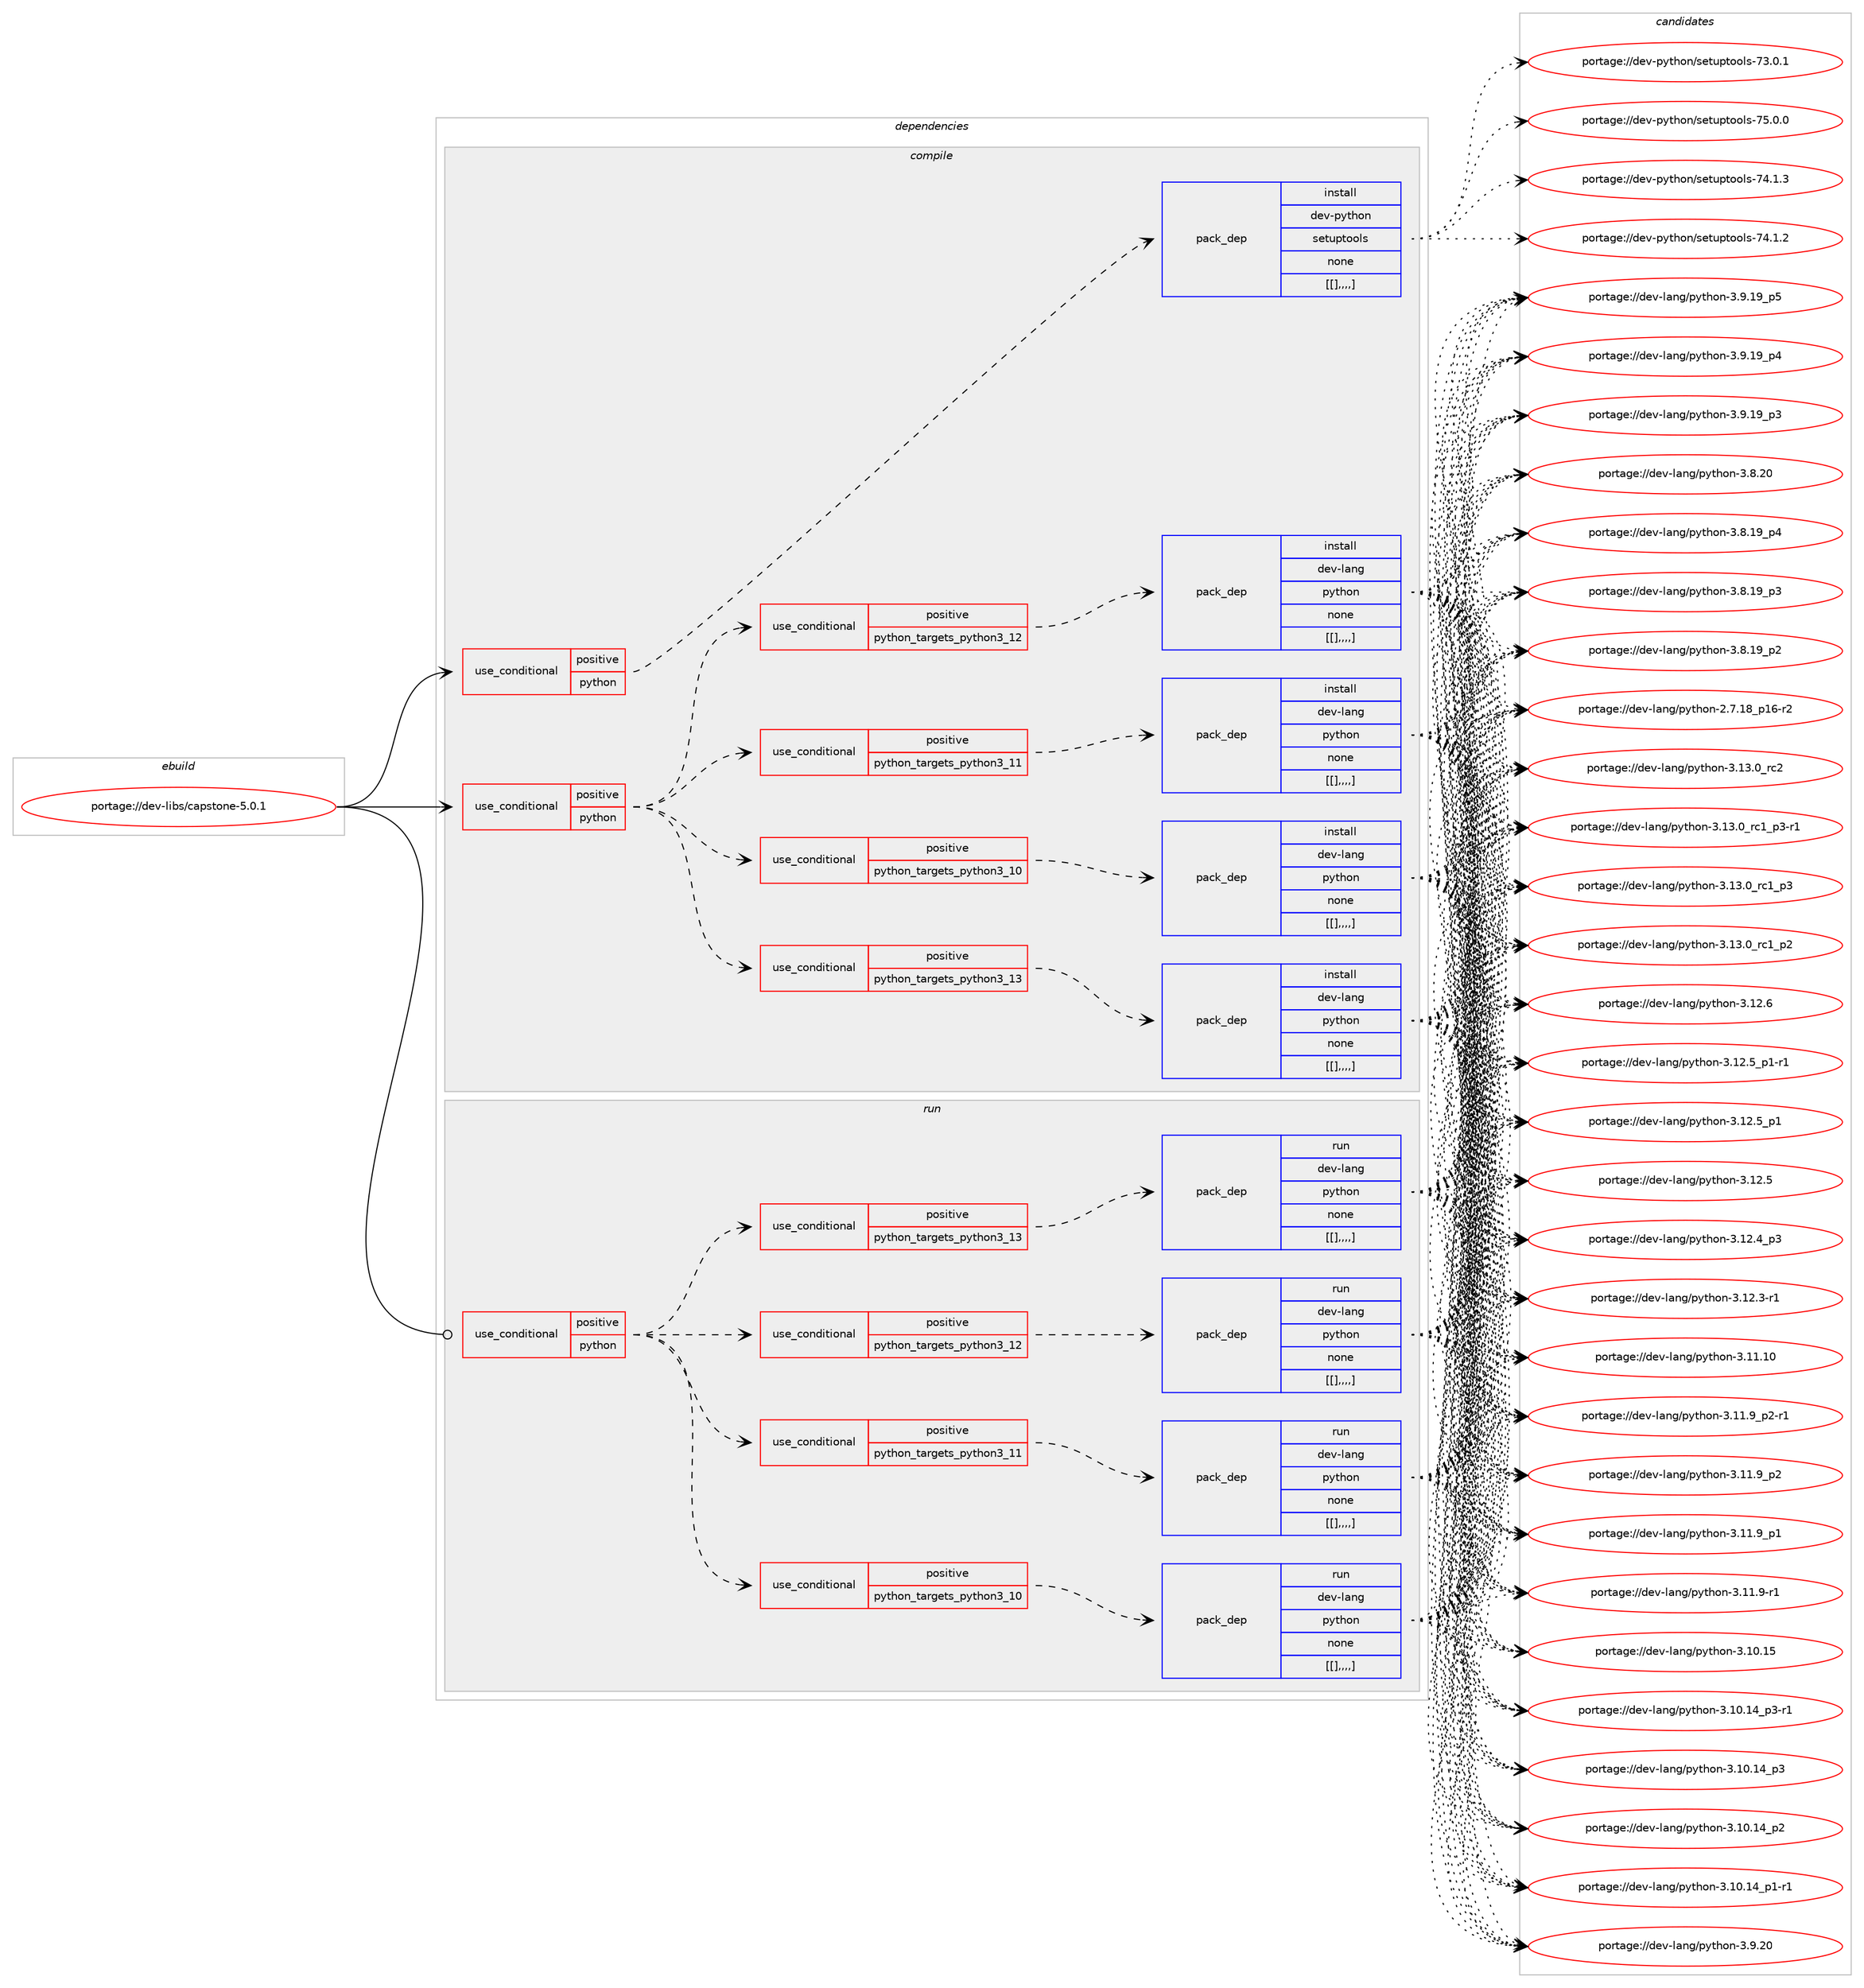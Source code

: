digraph prolog {

# *************
# Graph options
# *************

newrank=true;
concentrate=true;
compound=true;
graph [rankdir=LR,fontname=Helvetica,fontsize=10,ranksep=1.5];#, ranksep=2.5, nodesep=0.2];
edge  [arrowhead=vee];
node  [fontname=Helvetica,fontsize=10];

# **********
# The ebuild
# **********

subgraph cluster_leftcol {
color=gray;
label=<<i>ebuild</i>>;
id [label="portage://dev-libs/capstone-5.0.1", color=red, width=4, href="../dev-libs/capstone-5.0.1.svg"];
}

# ****************
# The dependencies
# ****************

subgraph cluster_midcol {
color=gray;
label=<<i>dependencies</i>>;
subgraph cluster_compile {
fillcolor="#eeeeee";
style=filled;
label=<<i>compile</i>>;
subgraph cond26320 {
dependency107595 [label=<<TABLE BORDER="0" CELLBORDER="1" CELLSPACING="0" CELLPADDING="4"><TR><TD ROWSPAN="3" CELLPADDING="10">use_conditional</TD></TR><TR><TD>positive</TD></TR><TR><TD>python</TD></TR></TABLE>>, shape=none, color=red];
subgraph cond26321 {
dependency107596 [label=<<TABLE BORDER="0" CELLBORDER="1" CELLSPACING="0" CELLPADDING="4"><TR><TD ROWSPAN="3" CELLPADDING="10">use_conditional</TD></TR><TR><TD>positive</TD></TR><TR><TD>python_targets_python3_10</TD></TR></TABLE>>, shape=none, color=red];
subgraph pack80147 {
dependency107597 [label=<<TABLE BORDER="0" CELLBORDER="1" CELLSPACING="0" CELLPADDING="4" WIDTH="220"><TR><TD ROWSPAN="6" CELLPADDING="30">pack_dep</TD></TR><TR><TD WIDTH="110">install</TD></TR><TR><TD>dev-lang</TD></TR><TR><TD>python</TD></TR><TR><TD>none</TD></TR><TR><TD>[[],,,,]</TD></TR></TABLE>>, shape=none, color=blue];
}
dependency107596:e -> dependency107597:w [weight=20,style="dashed",arrowhead="vee"];
}
dependency107595:e -> dependency107596:w [weight=20,style="dashed",arrowhead="vee"];
subgraph cond26322 {
dependency107598 [label=<<TABLE BORDER="0" CELLBORDER="1" CELLSPACING="0" CELLPADDING="4"><TR><TD ROWSPAN="3" CELLPADDING="10">use_conditional</TD></TR><TR><TD>positive</TD></TR><TR><TD>python_targets_python3_11</TD></TR></TABLE>>, shape=none, color=red];
subgraph pack80148 {
dependency107599 [label=<<TABLE BORDER="0" CELLBORDER="1" CELLSPACING="0" CELLPADDING="4" WIDTH="220"><TR><TD ROWSPAN="6" CELLPADDING="30">pack_dep</TD></TR><TR><TD WIDTH="110">install</TD></TR><TR><TD>dev-lang</TD></TR><TR><TD>python</TD></TR><TR><TD>none</TD></TR><TR><TD>[[],,,,]</TD></TR></TABLE>>, shape=none, color=blue];
}
dependency107598:e -> dependency107599:w [weight=20,style="dashed",arrowhead="vee"];
}
dependency107595:e -> dependency107598:w [weight=20,style="dashed",arrowhead="vee"];
subgraph cond26323 {
dependency107600 [label=<<TABLE BORDER="0" CELLBORDER="1" CELLSPACING="0" CELLPADDING="4"><TR><TD ROWSPAN="3" CELLPADDING="10">use_conditional</TD></TR><TR><TD>positive</TD></TR><TR><TD>python_targets_python3_12</TD></TR></TABLE>>, shape=none, color=red];
subgraph pack80149 {
dependency107601 [label=<<TABLE BORDER="0" CELLBORDER="1" CELLSPACING="0" CELLPADDING="4" WIDTH="220"><TR><TD ROWSPAN="6" CELLPADDING="30">pack_dep</TD></TR><TR><TD WIDTH="110">install</TD></TR><TR><TD>dev-lang</TD></TR><TR><TD>python</TD></TR><TR><TD>none</TD></TR><TR><TD>[[],,,,]</TD></TR></TABLE>>, shape=none, color=blue];
}
dependency107600:e -> dependency107601:w [weight=20,style="dashed",arrowhead="vee"];
}
dependency107595:e -> dependency107600:w [weight=20,style="dashed",arrowhead="vee"];
subgraph cond26324 {
dependency107602 [label=<<TABLE BORDER="0" CELLBORDER="1" CELLSPACING="0" CELLPADDING="4"><TR><TD ROWSPAN="3" CELLPADDING="10">use_conditional</TD></TR><TR><TD>positive</TD></TR><TR><TD>python_targets_python3_13</TD></TR></TABLE>>, shape=none, color=red];
subgraph pack80150 {
dependency107603 [label=<<TABLE BORDER="0" CELLBORDER="1" CELLSPACING="0" CELLPADDING="4" WIDTH="220"><TR><TD ROWSPAN="6" CELLPADDING="30">pack_dep</TD></TR><TR><TD WIDTH="110">install</TD></TR><TR><TD>dev-lang</TD></TR><TR><TD>python</TD></TR><TR><TD>none</TD></TR><TR><TD>[[],,,,]</TD></TR></TABLE>>, shape=none, color=blue];
}
dependency107602:e -> dependency107603:w [weight=20,style="dashed",arrowhead="vee"];
}
dependency107595:e -> dependency107602:w [weight=20,style="dashed",arrowhead="vee"];
}
id:e -> dependency107595:w [weight=20,style="solid",arrowhead="vee"];
subgraph cond26325 {
dependency107604 [label=<<TABLE BORDER="0" CELLBORDER="1" CELLSPACING="0" CELLPADDING="4"><TR><TD ROWSPAN="3" CELLPADDING="10">use_conditional</TD></TR><TR><TD>positive</TD></TR><TR><TD>python</TD></TR></TABLE>>, shape=none, color=red];
subgraph pack80151 {
dependency107605 [label=<<TABLE BORDER="0" CELLBORDER="1" CELLSPACING="0" CELLPADDING="4" WIDTH="220"><TR><TD ROWSPAN="6" CELLPADDING="30">pack_dep</TD></TR><TR><TD WIDTH="110">install</TD></TR><TR><TD>dev-python</TD></TR><TR><TD>setuptools</TD></TR><TR><TD>none</TD></TR><TR><TD>[[],,,,]</TD></TR></TABLE>>, shape=none, color=blue];
}
dependency107604:e -> dependency107605:w [weight=20,style="dashed",arrowhead="vee"];
}
id:e -> dependency107604:w [weight=20,style="solid",arrowhead="vee"];
}
subgraph cluster_compileandrun {
fillcolor="#eeeeee";
style=filled;
label=<<i>compile and run</i>>;
}
subgraph cluster_run {
fillcolor="#eeeeee";
style=filled;
label=<<i>run</i>>;
subgraph cond26326 {
dependency107606 [label=<<TABLE BORDER="0" CELLBORDER="1" CELLSPACING="0" CELLPADDING="4"><TR><TD ROWSPAN="3" CELLPADDING="10">use_conditional</TD></TR><TR><TD>positive</TD></TR><TR><TD>python</TD></TR></TABLE>>, shape=none, color=red];
subgraph cond26327 {
dependency107607 [label=<<TABLE BORDER="0" CELLBORDER="1" CELLSPACING="0" CELLPADDING="4"><TR><TD ROWSPAN="3" CELLPADDING="10">use_conditional</TD></TR><TR><TD>positive</TD></TR><TR><TD>python_targets_python3_10</TD></TR></TABLE>>, shape=none, color=red];
subgraph pack80152 {
dependency107608 [label=<<TABLE BORDER="0" CELLBORDER="1" CELLSPACING="0" CELLPADDING="4" WIDTH="220"><TR><TD ROWSPAN="6" CELLPADDING="30">pack_dep</TD></TR><TR><TD WIDTH="110">run</TD></TR><TR><TD>dev-lang</TD></TR><TR><TD>python</TD></TR><TR><TD>none</TD></TR><TR><TD>[[],,,,]</TD></TR></TABLE>>, shape=none, color=blue];
}
dependency107607:e -> dependency107608:w [weight=20,style="dashed",arrowhead="vee"];
}
dependency107606:e -> dependency107607:w [weight=20,style="dashed",arrowhead="vee"];
subgraph cond26328 {
dependency107609 [label=<<TABLE BORDER="0" CELLBORDER="1" CELLSPACING="0" CELLPADDING="4"><TR><TD ROWSPAN="3" CELLPADDING="10">use_conditional</TD></TR><TR><TD>positive</TD></TR><TR><TD>python_targets_python3_11</TD></TR></TABLE>>, shape=none, color=red];
subgraph pack80153 {
dependency107610 [label=<<TABLE BORDER="0" CELLBORDER="1" CELLSPACING="0" CELLPADDING="4" WIDTH="220"><TR><TD ROWSPAN="6" CELLPADDING="30">pack_dep</TD></TR><TR><TD WIDTH="110">run</TD></TR><TR><TD>dev-lang</TD></TR><TR><TD>python</TD></TR><TR><TD>none</TD></TR><TR><TD>[[],,,,]</TD></TR></TABLE>>, shape=none, color=blue];
}
dependency107609:e -> dependency107610:w [weight=20,style="dashed",arrowhead="vee"];
}
dependency107606:e -> dependency107609:w [weight=20,style="dashed",arrowhead="vee"];
subgraph cond26329 {
dependency107611 [label=<<TABLE BORDER="0" CELLBORDER="1" CELLSPACING="0" CELLPADDING="4"><TR><TD ROWSPAN="3" CELLPADDING="10">use_conditional</TD></TR><TR><TD>positive</TD></TR><TR><TD>python_targets_python3_12</TD></TR></TABLE>>, shape=none, color=red];
subgraph pack80154 {
dependency107612 [label=<<TABLE BORDER="0" CELLBORDER="1" CELLSPACING="0" CELLPADDING="4" WIDTH="220"><TR><TD ROWSPAN="6" CELLPADDING="30">pack_dep</TD></TR><TR><TD WIDTH="110">run</TD></TR><TR><TD>dev-lang</TD></TR><TR><TD>python</TD></TR><TR><TD>none</TD></TR><TR><TD>[[],,,,]</TD></TR></TABLE>>, shape=none, color=blue];
}
dependency107611:e -> dependency107612:w [weight=20,style="dashed",arrowhead="vee"];
}
dependency107606:e -> dependency107611:w [weight=20,style="dashed",arrowhead="vee"];
subgraph cond26330 {
dependency107613 [label=<<TABLE BORDER="0" CELLBORDER="1" CELLSPACING="0" CELLPADDING="4"><TR><TD ROWSPAN="3" CELLPADDING="10">use_conditional</TD></TR><TR><TD>positive</TD></TR><TR><TD>python_targets_python3_13</TD></TR></TABLE>>, shape=none, color=red];
subgraph pack80155 {
dependency107614 [label=<<TABLE BORDER="0" CELLBORDER="1" CELLSPACING="0" CELLPADDING="4" WIDTH="220"><TR><TD ROWSPAN="6" CELLPADDING="30">pack_dep</TD></TR><TR><TD WIDTH="110">run</TD></TR><TR><TD>dev-lang</TD></TR><TR><TD>python</TD></TR><TR><TD>none</TD></TR><TR><TD>[[],,,,]</TD></TR></TABLE>>, shape=none, color=blue];
}
dependency107613:e -> dependency107614:w [weight=20,style="dashed",arrowhead="vee"];
}
dependency107606:e -> dependency107613:w [weight=20,style="dashed",arrowhead="vee"];
}
id:e -> dependency107606:w [weight=20,style="solid",arrowhead="odot"];
}
}

# **************
# The candidates
# **************

subgraph cluster_choices {
rank=same;
color=gray;
label=<<i>candidates</i>>;

subgraph choice80147 {
color=black;
nodesep=1;
choice10010111845108971101034711212111610411111045514649514648951149950 [label="portage://dev-lang/python-3.13.0_rc2", color=red, width=4,href="../dev-lang/python-3.13.0_rc2.svg"];
choice1001011184510897110103471121211161041111104551464951464895114994995112514511449 [label="portage://dev-lang/python-3.13.0_rc1_p3-r1", color=red, width=4,href="../dev-lang/python-3.13.0_rc1_p3-r1.svg"];
choice100101118451089711010347112121116104111110455146495146489511499499511251 [label="portage://dev-lang/python-3.13.0_rc1_p3", color=red, width=4,href="../dev-lang/python-3.13.0_rc1_p3.svg"];
choice100101118451089711010347112121116104111110455146495146489511499499511250 [label="portage://dev-lang/python-3.13.0_rc1_p2", color=red, width=4,href="../dev-lang/python-3.13.0_rc1_p2.svg"];
choice10010111845108971101034711212111610411111045514649504654 [label="portage://dev-lang/python-3.12.6", color=red, width=4,href="../dev-lang/python-3.12.6.svg"];
choice1001011184510897110103471121211161041111104551464950465395112494511449 [label="portage://dev-lang/python-3.12.5_p1-r1", color=red, width=4,href="../dev-lang/python-3.12.5_p1-r1.svg"];
choice100101118451089711010347112121116104111110455146495046539511249 [label="portage://dev-lang/python-3.12.5_p1", color=red, width=4,href="../dev-lang/python-3.12.5_p1.svg"];
choice10010111845108971101034711212111610411111045514649504653 [label="portage://dev-lang/python-3.12.5", color=red, width=4,href="../dev-lang/python-3.12.5.svg"];
choice100101118451089711010347112121116104111110455146495046529511251 [label="portage://dev-lang/python-3.12.4_p3", color=red, width=4,href="../dev-lang/python-3.12.4_p3.svg"];
choice100101118451089711010347112121116104111110455146495046514511449 [label="portage://dev-lang/python-3.12.3-r1", color=red, width=4,href="../dev-lang/python-3.12.3-r1.svg"];
choice1001011184510897110103471121211161041111104551464949464948 [label="portage://dev-lang/python-3.11.10", color=red, width=4,href="../dev-lang/python-3.11.10.svg"];
choice1001011184510897110103471121211161041111104551464949465795112504511449 [label="portage://dev-lang/python-3.11.9_p2-r1", color=red, width=4,href="../dev-lang/python-3.11.9_p2-r1.svg"];
choice100101118451089711010347112121116104111110455146494946579511250 [label="portage://dev-lang/python-3.11.9_p2", color=red, width=4,href="../dev-lang/python-3.11.9_p2.svg"];
choice100101118451089711010347112121116104111110455146494946579511249 [label="portage://dev-lang/python-3.11.9_p1", color=red, width=4,href="../dev-lang/python-3.11.9_p1.svg"];
choice100101118451089711010347112121116104111110455146494946574511449 [label="portage://dev-lang/python-3.11.9-r1", color=red, width=4,href="../dev-lang/python-3.11.9-r1.svg"];
choice1001011184510897110103471121211161041111104551464948464953 [label="portage://dev-lang/python-3.10.15", color=red, width=4,href="../dev-lang/python-3.10.15.svg"];
choice100101118451089711010347112121116104111110455146494846495295112514511449 [label="portage://dev-lang/python-3.10.14_p3-r1", color=red, width=4,href="../dev-lang/python-3.10.14_p3-r1.svg"];
choice10010111845108971101034711212111610411111045514649484649529511251 [label="portage://dev-lang/python-3.10.14_p3", color=red, width=4,href="../dev-lang/python-3.10.14_p3.svg"];
choice10010111845108971101034711212111610411111045514649484649529511250 [label="portage://dev-lang/python-3.10.14_p2", color=red, width=4,href="../dev-lang/python-3.10.14_p2.svg"];
choice100101118451089711010347112121116104111110455146494846495295112494511449 [label="portage://dev-lang/python-3.10.14_p1-r1", color=red, width=4,href="../dev-lang/python-3.10.14_p1-r1.svg"];
choice10010111845108971101034711212111610411111045514657465048 [label="portage://dev-lang/python-3.9.20", color=red, width=4,href="../dev-lang/python-3.9.20.svg"];
choice100101118451089711010347112121116104111110455146574649579511253 [label="portage://dev-lang/python-3.9.19_p5", color=red, width=4,href="../dev-lang/python-3.9.19_p5.svg"];
choice100101118451089711010347112121116104111110455146574649579511252 [label="portage://dev-lang/python-3.9.19_p4", color=red, width=4,href="../dev-lang/python-3.9.19_p4.svg"];
choice100101118451089711010347112121116104111110455146574649579511251 [label="portage://dev-lang/python-3.9.19_p3", color=red, width=4,href="../dev-lang/python-3.9.19_p3.svg"];
choice10010111845108971101034711212111610411111045514656465048 [label="portage://dev-lang/python-3.8.20", color=red, width=4,href="../dev-lang/python-3.8.20.svg"];
choice100101118451089711010347112121116104111110455146564649579511252 [label="portage://dev-lang/python-3.8.19_p4", color=red, width=4,href="../dev-lang/python-3.8.19_p4.svg"];
choice100101118451089711010347112121116104111110455146564649579511251 [label="portage://dev-lang/python-3.8.19_p3", color=red, width=4,href="../dev-lang/python-3.8.19_p3.svg"];
choice100101118451089711010347112121116104111110455146564649579511250 [label="portage://dev-lang/python-3.8.19_p2", color=red, width=4,href="../dev-lang/python-3.8.19_p2.svg"];
choice100101118451089711010347112121116104111110455046554649569511249544511450 [label="portage://dev-lang/python-2.7.18_p16-r2", color=red, width=4,href="../dev-lang/python-2.7.18_p16-r2.svg"];
dependency107597:e -> choice10010111845108971101034711212111610411111045514649514648951149950:w [style=dotted,weight="100"];
dependency107597:e -> choice1001011184510897110103471121211161041111104551464951464895114994995112514511449:w [style=dotted,weight="100"];
dependency107597:e -> choice100101118451089711010347112121116104111110455146495146489511499499511251:w [style=dotted,weight="100"];
dependency107597:e -> choice100101118451089711010347112121116104111110455146495146489511499499511250:w [style=dotted,weight="100"];
dependency107597:e -> choice10010111845108971101034711212111610411111045514649504654:w [style=dotted,weight="100"];
dependency107597:e -> choice1001011184510897110103471121211161041111104551464950465395112494511449:w [style=dotted,weight="100"];
dependency107597:e -> choice100101118451089711010347112121116104111110455146495046539511249:w [style=dotted,weight="100"];
dependency107597:e -> choice10010111845108971101034711212111610411111045514649504653:w [style=dotted,weight="100"];
dependency107597:e -> choice100101118451089711010347112121116104111110455146495046529511251:w [style=dotted,weight="100"];
dependency107597:e -> choice100101118451089711010347112121116104111110455146495046514511449:w [style=dotted,weight="100"];
dependency107597:e -> choice1001011184510897110103471121211161041111104551464949464948:w [style=dotted,weight="100"];
dependency107597:e -> choice1001011184510897110103471121211161041111104551464949465795112504511449:w [style=dotted,weight="100"];
dependency107597:e -> choice100101118451089711010347112121116104111110455146494946579511250:w [style=dotted,weight="100"];
dependency107597:e -> choice100101118451089711010347112121116104111110455146494946579511249:w [style=dotted,weight="100"];
dependency107597:e -> choice100101118451089711010347112121116104111110455146494946574511449:w [style=dotted,weight="100"];
dependency107597:e -> choice1001011184510897110103471121211161041111104551464948464953:w [style=dotted,weight="100"];
dependency107597:e -> choice100101118451089711010347112121116104111110455146494846495295112514511449:w [style=dotted,weight="100"];
dependency107597:e -> choice10010111845108971101034711212111610411111045514649484649529511251:w [style=dotted,weight="100"];
dependency107597:e -> choice10010111845108971101034711212111610411111045514649484649529511250:w [style=dotted,weight="100"];
dependency107597:e -> choice100101118451089711010347112121116104111110455146494846495295112494511449:w [style=dotted,weight="100"];
dependency107597:e -> choice10010111845108971101034711212111610411111045514657465048:w [style=dotted,weight="100"];
dependency107597:e -> choice100101118451089711010347112121116104111110455146574649579511253:w [style=dotted,weight="100"];
dependency107597:e -> choice100101118451089711010347112121116104111110455146574649579511252:w [style=dotted,weight="100"];
dependency107597:e -> choice100101118451089711010347112121116104111110455146574649579511251:w [style=dotted,weight="100"];
dependency107597:e -> choice10010111845108971101034711212111610411111045514656465048:w [style=dotted,weight="100"];
dependency107597:e -> choice100101118451089711010347112121116104111110455146564649579511252:w [style=dotted,weight="100"];
dependency107597:e -> choice100101118451089711010347112121116104111110455146564649579511251:w [style=dotted,weight="100"];
dependency107597:e -> choice100101118451089711010347112121116104111110455146564649579511250:w [style=dotted,weight="100"];
dependency107597:e -> choice100101118451089711010347112121116104111110455046554649569511249544511450:w [style=dotted,weight="100"];
}
subgraph choice80148 {
color=black;
nodesep=1;
choice10010111845108971101034711212111610411111045514649514648951149950 [label="portage://dev-lang/python-3.13.0_rc2", color=red, width=4,href="../dev-lang/python-3.13.0_rc2.svg"];
choice1001011184510897110103471121211161041111104551464951464895114994995112514511449 [label="portage://dev-lang/python-3.13.0_rc1_p3-r1", color=red, width=4,href="../dev-lang/python-3.13.0_rc1_p3-r1.svg"];
choice100101118451089711010347112121116104111110455146495146489511499499511251 [label="portage://dev-lang/python-3.13.0_rc1_p3", color=red, width=4,href="../dev-lang/python-3.13.0_rc1_p3.svg"];
choice100101118451089711010347112121116104111110455146495146489511499499511250 [label="portage://dev-lang/python-3.13.0_rc1_p2", color=red, width=4,href="../dev-lang/python-3.13.0_rc1_p2.svg"];
choice10010111845108971101034711212111610411111045514649504654 [label="portage://dev-lang/python-3.12.6", color=red, width=4,href="../dev-lang/python-3.12.6.svg"];
choice1001011184510897110103471121211161041111104551464950465395112494511449 [label="portage://dev-lang/python-3.12.5_p1-r1", color=red, width=4,href="../dev-lang/python-3.12.5_p1-r1.svg"];
choice100101118451089711010347112121116104111110455146495046539511249 [label="portage://dev-lang/python-3.12.5_p1", color=red, width=4,href="../dev-lang/python-3.12.5_p1.svg"];
choice10010111845108971101034711212111610411111045514649504653 [label="portage://dev-lang/python-3.12.5", color=red, width=4,href="../dev-lang/python-3.12.5.svg"];
choice100101118451089711010347112121116104111110455146495046529511251 [label="portage://dev-lang/python-3.12.4_p3", color=red, width=4,href="../dev-lang/python-3.12.4_p3.svg"];
choice100101118451089711010347112121116104111110455146495046514511449 [label="portage://dev-lang/python-3.12.3-r1", color=red, width=4,href="../dev-lang/python-3.12.3-r1.svg"];
choice1001011184510897110103471121211161041111104551464949464948 [label="portage://dev-lang/python-3.11.10", color=red, width=4,href="../dev-lang/python-3.11.10.svg"];
choice1001011184510897110103471121211161041111104551464949465795112504511449 [label="portage://dev-lang/python-3.11.9_p2-r1", color=red, width=4,href="../dev-lang/python-3.11.9_p2-r1.svg"];
choice100101118451089711010347112121116104111110455146494946579511250 [label="portage://dev-lang/python-3.11.9_p2", color=red, width=4,href="../dev-lang/python-3.11.9_p2.svg"];
choice100101118451089711010347112121116104111110455146494946579511249 [label="portage://dev-lang/python-3.11.9_p1", color=red, width=4,href="../dev-lang/python-3.11.9_p1.svg"];
choice100101118451089711010347112121116104111110455146494946574511449 [label="portage://dev-lang/python-3.11.9-r1", color=red, width=4,href="../dev-lang/python-3.11.9-r1.svg"];
choice1001011184510897110103471121211161041111104551464948464953 [label="portage://dev-lang/python-3.10.15", color=red, width=4,href="../dev-lang/python-3.10.15.svg"];
choice100101118451089711010347112121116104111110455146494846495295112514511449 [label="portage://dev-lang/python-3.10.14_p3-r1", color=red, width=4,href="../dev-lang/python-3.10.14_p3-r1.svg"];
choice10010111845108971101034711212111610411111045514649484649529511251 [label="portage://dev-lang/python-3.10.14_p3", color=red, width=4,href="../dev-lang/python-3.10.14_p3.svg"];
choice10010111845108971101034711212111610411111045514649484649529511250 [label="portage://dev-lang/python-3.10.14_p2", color=red, width=4,href="../dev-lang/python-3.10.14_p2.svg"];
choice100101118451089711010347112121116104111110455146494846495295112494511449 [label="portage://dev-lang/python-3.10.14_p1-r1", color=red, width=4,href="../dev-lang/python-3.10.14_p1-r1.svg"];
choice10010111845108971101034711212111610411111045514657465048 [label="portage://dev-lang/python-3.9.20", color=red, width=4,href="../dev-lang/python-3.9.20.svg"];
choice100101118451089711010347112121116104111110455146574649579511253 [label="portage://dev-lang/python-3.9.19_p5", color=red, width=4,href="../dev-lang/python-3.9.19_p5.svg"];
choice100101118451089711010347112121116104111110455146574649579511252 [label="portage://dev-lang/python-3.9.19_p4", color=red, width=4,href="../dev-lang/python-3.9.19_p4.svg"];
choice100101118451089711010347112121116104111110455146574649579511251 [label="portage://dev-lang/python-3.9.19_p3", color=red, width=4,href="../dev-lang/python-3.9.19_p3.svg"];
choice10010111845108971101034711212111610411111045514656465048 [label="portage://dev-lang/python-3.8.20", color=red, width=4,href="../dev-lang/python-3.8.20.svg"];
choice100101118451089711010347112121116104111110455146564649579511252 [label="portage://dev-lang/python-3.8.19_p4", color=red, width=4,href="../dev-lang/python-3.8.19_p4.svg"];
choice100101118451089711010347112121116104111110455146564649579511251 [label="portage://dev-lang/python-3.8.19_p3", color=red, width=4,href="../dev-lang/python-3.8.19_p3.svg"];
choice100101118451089711010347112121116104111110455146564649579511250 [label="portage://dev-lang/python-3.8.19_p2", color=red, width=4,href="../dev-lang/python-3.8.19_p2.svg"];
choice100101118451089711010347112121116104111110455046554649569511249544511450 [label="portage://dev-lang/python-2.7.18_p16-r2", color=red, width=4,href="../dev-lang/python-2.7.18_p16-r2.svg"];
dependency107599:e -> choice10010111845108971101034711212111610411111045514649514648951149950:w [style=dotted,weight="100"];
dependency107599:e -> choice1001011184510897110103471121211161041111104551464951464895114994995112514511449:w [style=dotted,weight="100"];
dependency107599:e -> choice100101118451089711010347112121116104111110455146495146489511499499511251:w [style=dotted,weight="100"];
dependency107599:e -> choice100101118451089711010347112121116104111110455146495146489511499499511250:w [style=dotted,weight="100"];
dependency107599:e -> choice10010111845108971101034711212111610411111045514649504654:w [style=dotted,weight="100"];
dependency107599:e -> choice1001011184510897110103471121211161041111104551464950465395112494511449:w [style=dotted,weight="100"];
dependency107599:e -> choice100101118451089711010347112121116104111110455146495046539511249:w [style=dotted,weight="100"];
dependency107599:e -> choice10010111845108971101034711212111610411111045514649504653:w [style=dotted,weight="100"];
dependency107599:e -> choice100101118451089711010347112121116104111110455146495046529511251:w [style=dotted,weight="100"];
dependency107599:e -> choice100101118451089711010347112121116104111110455146495046514511449:w [style=dotted,weight="100"];
dependency107599:e -> choice1001011184510897110103471121211161041111104551464949464948:w [style=dotted,weight="100"];
dependency107599:e -> choice1001011184510897110103471121211161041111104551464949465795112504511449:w [style=dotted,weight="100"];
dependency107599:e -> choice100101118451089711010347112121116104111110455146494946579511250:w [style=dotted,weight="100"];
dependency107599:e -> choice100101118451089711010347112121116104111110455146494946579511249:w [style=dotted,weight="100"];
dependency107599:e -> choice100101118451089711010347112121116104111110455146494946574511449:w [style=dotted,weight="100"];
dependency107599:e -> choice1001011184510897110103471121211161041111104551464948464953:w [style=dotted,weight="100"];
dependency107599:e -> choice100101118451089711010347112121116104111110455146494846495295112514511449:w [style=dotted,weight="100"];
dependency107599:e -> choice10010111845108971101034711212111610411111045514649484649529511251:w [style=dotted,weight="100"];
dependency107599:e -> choice10010111845108971101034711212111610411111045514649484649529511250:w [style=dotted,weight="100"];
dependency107599:e -> choice100101118451089711010347112121116104111110455146494846495295112494511449:w [style=dotted,weight="100"];
dependency107599:e -> choice10010111845108971101034711212111610411111045514657465048:w [style=dotted,weight="100"];
dependency107599:e -> choice100101118451089711010347112121116104111110455146574649579511253:w [style=dotted,weight="100"];
dependency107599:e -> choice100101118451089711010347112121116104111110455146574649579511252:w [style=dotted,weight="100"];
dependency107599:e -> choice100101118451089711010347112121116104111110455146574649579511251:w [style=dotted,weight="100"];
dependency107599:e -> choice10010111845108971101034711212111610411111045514656465048:w [style=dotted,weight="100"];
dependency107599:e -> choice100101118451089711010347112121116104111110455146564649579511252:w [style=dotted,weight="100"];
dependency107599:e -> choice100101118451089711010347112121116104111110455146564649579511251:w [style=dotted,weight="100"];
dependency107599:e -> choice100101118451089711010347112121116104111110455146564649579511250:w [style=dotted,weight="100"];
dependency107599:e -> choice100101118451089711010347112121116104111110455046554649569511249544511450:w [style=dotted,weight="100"];
}
subgraph choice80149 {
color=black;
nodesep=1;
choice10010111845108971101034711212111610411111045514649514648951149950 [label="portage://dev-lang/python-3.13.0_rc2", color=red, width=4,href="../dev-lang/python-3.13.0_rc2.svg"];
choice1001011184510897110103471121211161041111104551464951464895114994995112514511449 [label="portage://dev-lang/python-3.13.0_rc1_p3-r1", color=red, width=4,href="../dev-lang/python-3.13.0_rc1_p3-r1.svg"];
choice100101118451089711010347112121116104111110455146495146489511499499511251 [label="portage://dev-lang/python-3.13.0_rc1_p3", color=red, width=4,href="../dev-lang/python-3.13.0_rc1_p3.svg"];
choice100101118451089711010347112121116104111110455146495146489511499499511250 [label="portage://dev-lang/python-3.13.0_rc1_p2", color=red, width=4,href="../dev-lang/python-3.13.0_rc1_p2.svg"];
choice10010111845108971101034711212111610411111045514649504654 [label="portage://dev-lang/python-3.12.6", color=red, width=4,href="../dev-lang/python-3.12.6.svg"];
choice1001011184510897110103471121211161041111104551464950465395112494511449 [label="portage://dev-lang/python-3.12.5_p1-r1", color=red, width=4,href="../dev-lang/python-3.12.5_p1-r1.svg"];
choice100101118451089711010347112121116104111110455146495046539511249 [label="portage://dev-lang/python-3.12.5_p1", color=red, width=4,href="../dev-lang/python-3.12.5_p1.svg"];
choice10010111845108971101034711212111610411111045514649504653 [label="portage://dev-lang/python-3.12.5", color=red, width=4,href="../dev-lang/python-3.12.5.svg"];
choice100101118451089711010347112121116104111110455146495046529511251 [label="portage://dev-lang/python-3.12.4_p3", color=red, width=4,href="../dev-lang/python-3.12.4_p3.svg"];
choice100101118451089711010347112121116104111110455146495046514511449 [label="portage://dev-lang/python-3.12.3-r1", color=red, width=4,href="../dev-lang/python-3.12.3-r1.svg"];
choice1001011184510897110103471121211161041111104551464949464948 [label="portage://dev-lang/python-3.11.10", color=red, width=4,href="../dev-lang/python-3.11.10.svg"];
choice1001011184510897110103471121211161041111104551464949465795112504511449 [label="portage://dev-lang/python-3.11.9_p2-r1", color=red, width=4,href="../dev-lang/python-3.11.9_p2-r1.svg"];
choice100101118451089711010347112121116104111110455146494946579511250 [label="portage://dev-lang/python-3.11.9_p2", color=red, width=4,href="../dev-lang/python-3.11.9_p2.svg"];
choice100101118451089711010347112121116104111110455146494946579511249 [label="portage://dev-lang/python-3.11.9_p1", color=red, width=4,href="../dev-lang/python-3.11.9_p1.svg"];
choice100101118451089711010347112121116104111110455146494946574511449 [label="portage://dev-lang/python-3.11.9-r1", color=red, width=4,href="../dev-lang/python-3.11.9-r1.svg"];
choice1001011184510897110103471121211161041111104551464948464953 [label="portage://dev-lang/python-3.10.15", color=red, width=4,href="../dev-lang/python-3.10.15.svg"];
choice100101118451089711010347112121116104111110455146494846495295112514511449 [label="portage://dev-lang/python-3.10.14_p3-r1", color=red, width=4,href="../dev-lang/python-3.10.14_p3-r1.svg"];
choice10010111845108971101034711212111610411111045514649484649529511251 [label="portage://dev-lang/python-3.10.14_p3", color=red, width=4,href="../dev-lang/python-3.10.14_p3.svg"];
choice10010111845108971101034711212111610411111045514649484649529511250 [label="portage://dev-lang/python-3.10.14_p2", color=red, width=4,href="../dev-lang/python-3.10.14_p2.svg"];
choice100101118451089711010347112121116104111110455146494846495295112494511449 [label="portage://dev-lang/python-3.10.14_p1-r1", color=red, width=4,href="../dev-lang/python-3.10.14_p1-r1.svg"];
choice10010111845108971101034711212111610411111045514657465048 [label="portage://dev-lang/python-3.9.20", color=red, width=4,href="../dev-lang/python-3.9.20.svg"];
choice100101118451089711010347112121116104111110455146574649579511253 [label="portage://dev-lang/python-3.9.19_p5", color=red, width=4,href="../dev-lang/python-3.9.19_p5.svg"];
choice100101118451089711010347112121116104111110455146574649579511252 [label="portage://dev-lang/python-3.9.19_p4", color=red, width=4,href="../dev-lang/python-3.9.19_p4.svg"];
choice100101118451089711010347112121116104111110455146574649579511251 [label="portage://dev-lang/python-3.9.19_p3", color=red, width=4,href="../dev-lang/python-3.9.19_p3.svg"];
choice10010111845108971101034711212111610411111045514656465048 [label="portage://dev-lang/python-3.8.20", color=red, width=4,href="../dev-lang/python-3.8.20.svg"];
choice100101118451089711010347112121116104111110455146564649579511252 [label="portage://dev-lang/python-3.8.19_p4", color=red, width=4,href="../dev-lang/python-3.8.19_p4.svg"];
choice100101118451089711010347112121116104111110455146564649579511251 [label="portage://dev-lang/python-3.8.19_p3", color=red, width=4,href="../dev-lang/python-3.8.19_p3.svg"];
choice100101118451089711010347112121116104111110455146564649579511250 [label="portage://dev-lang/python-3.8.19_p2", color=red, width=4,href="../dev-lang/python-3.8.19_p2.svg"];
choice100101118451089711010347112121116104111110455046554649569511249544511450 [label="portage://dev-lang/python-2.7.18_p16-r2", color=red, width=4,href="../dev-lang/python-2.7.18_p16-r2.svg"];
dependency107601:e -> choice10010111845108971101034711212111610411111045514649514648951149950:w [style=dotted,weight="100"];
dependency107601:e -> choice1001011184510897110103471121211161041111104551464951464895114994995112514511449:w [style=dotted,weight="100"];
dependency107601:e -> choice100101118451089711010347112121116104111110455146495146489511499499511251:w [style=dotted,weight="100"];
dependency107601:e -> choice100101118451089711010347112121116104111110455146495146489511499499511250:w [style=dotted,weight="100"];
dependency107601:e -> choice10010111845108971101034711212111610411111045514649504654:w [style=dotted,weight="100"];
dependency107601:e -> choice1001011184510897110103471121211161041111104551464950465395112494511449:w [style=dotted,weight="100"];
dependency107601:e -> choice100101118451089711010347112121116104111110455146495046539511249:w [style=dotted,weight="100"];
dependency107601:e -> choice10010111845108971101034711212111610411111045514649504653:w [style=dotted,weight="100"];
dependency107601:e -> choice100101118451089711010347112121116104111110455146495046529511251:w [style=dotted,weight="100"];
dependency107601:e -> choice100101118451089711010347112121116104111110455146495046514511449:w [style=dotted,weight="100"];
dependency107601:e -> choice1001011184510897110103471121211161041111104551464949464948:w [style=dotted,weight="100"];
dependency107601:e -> choice1001011184510897110103471121211161041111104551464949465795112504511449:w [style=dotted,weight="100"];
dependency107601:e -> choice100101118451089711010347112121116104111110455146494946579511250:w [style=dotted,weight="100"];
dependency107601:e -> choice100101118451089711010347112121116104111110455146494946579511249:w [style=dotted,weight="100"];
dependency107601:e -> choice100101118451089711010347112121116104111110455146494946574511449:w [style=dotted,weight="100"];
dependency107601:e -> choice1001011184510897110103471121211161041111104551464948464953:w [style=dotted,weight="100"];
dependency107601:e -> choice100101118451089711010347112121116104111110455146494846495295112514511449:w [style=dotted,weight="100"];
dependency107601:e -> choice10010111845108971101034711212111610411111045514649484649529511251:w [style=dotted,weight="100"];
dependency107601:e -> choice10010111845108971101034711212111610411111045514649484649529511250:w [style=dotted,weight="100"];
dependency107601:e -> choice100101118451089711010347112121116104111110455146494846495295112494511449:w [style=dotted,weight="100"];
dependency107601:e -> choice10010111845108971101034711212111610411111045514657465048:w [style=dotted,weight="100"];
dependency107601:e -> choice100101118451089711010347112121116104111110455146574649579511253:w [style=dotted,weight="100"];
dependency107601:e -> choice100101118451089711010347112121116104111110455146574649579511252:w [style=dotted,weight="100"];
dependency107601:e -> choice100101118451089711010347112121116104111110455146574649579511251:w [style=dotted,weight="100"];
dependency107601:e -> choice10010111845108971101034711212111610411111045514656465048:w [style=dotted,weight="100"];
dependency107601:e -> choice100101118451089711010347112121116104111110455146564649579511252:w [style=dotted,weight="100"];
dependency107601:e -> choice100101118451089711010347112121116104111110455146564649579511251:w [style=dotted,weight="100"];
dependency107601:e -> choice100101118451089711010347112121116104111110455146564649579511250:w [style=dotted,weight="100"];
dependency107601:e -> choice100101118451089711010347112121116104111110455046554649569511249544511450:w [style=dotted,weight="100"];
}
subgraph choice80150 {
color=black;
nodesep=1;
choice10010111845108971101034711212111610411111045514649514648951149950 [label="portage://dev-lang/python-3.13.0_rc2", color=red, width=4,href="../dev-lang/python-3.13.0_rc2.svg"];
choice1001011184510897110103471121211161041111104551464951464895114994995112514511449 [label="portage://dev-lang/python-3.13.0_rc1_p3-r1", color=red, width=4,href="../dev-lang/python-3.13.0_rc1_p3-r1.svg"];
choice100101118451089711010347112121116104111110455146495146489511499499511251 [label="portage://dev-lang/python-3.13.0_rc1_p3", color=red, width=4,href="../dev-lang/python-3.13.0_rc1_p3.svg"];
choice100101118451089711010347112121116104111110455146495146489511499499511250 [label="portage://dev-lang/python-3.13.0_rc1_p2", color=red, width=4,href="../dev-lang/python-3.13.0_rc1_p2.svg"];
choice10010111845108971101034711212111610411111045514649504654 [label="portage://dev-lang/python-3.12.6", color=red, width=4,href="../dev-lang/python-3.12.6.svg"];
choice1001011184510897110103471121211161041111104551464950465395112494511449 [label="portage://dev-lang/python-3.12.5_p1-r1", color=red, width=4,href="../dev-lang/python-3.12.5_p1-r1.svg"];
choice100101118451089711010347112121116104111110455146495046539511249 [label="portage://dev-lang/python-3.12.5_p1", color=red, width=4,href="../dev-lang/python-3.12.5_p1.svg"];
choice10010111845108971101034711212111610411111045514649504653 [label="portage://dev-lang/python-3.12.5", color=red, width=4,href="../dev-lang/python-3.12.5.svg"];
choice100101118451089711010347112121116104111110455146495046529511251 [label="portage://dev-lang/python-3.12.4_p3", color=red, width=4,href="../dev-lang/python-3.12.4_p3.svg"];
choice100101118451089711010347112121116104111110455146495046514511449 [label="portage://dev-lang/python-3.12.3-r1", color=red, width=4,href="../dev-lang/python-3.12.3-r1.svg"];
choice1001011184510897110103471121211161041111104551464949464948 [label="portage://dev-lang/python-3.11.10", color=red, width=4,href="../dev-lang/python-3.11.10.svg"];
choice1001011184510897110103471121211161041111104551464949465795112504511449 [label="portage://dev-lang/python-3.11.9_p2-r1", color=red, width=4,href="../dev-lang/python-3.11.9_p2-r1.svg"];
choice100101118451089711010347112121116104111110455146494946579511250 [label="portage://dev-lang/python-3.11.9_p2", color=red, width=4,href="../dev-lang/python-3.11.9_p2.svg"];
choice100101118451089711010347112121116104111110455146494946579511249 [label="portage://dev-lang/python-3.11.9_p1", color=red, width=4,href="../dev-lang/python-3.11.9_p1.svg"];
choice100101118451089711010347112121116104111110455146494946574511449 [label="portage://dev-lang/python-3.11.9-r1", color=red, width=4,href="../dev-lang/python-3.11.9-r1.svg"];
choice1001011184510897110103471121211161041111104551464948464953 [label="portage://dev-lang/python-3.10.15", color=red, width=4,href="../dev-lang/python-3.10.15.svg"];
choice100101118451089711010347112121116104111110455146494846495295112514511449 [label="portage://dev-lang/python-3.10.14_p3-r1", color=red, width=4,href="../dev-lang/python-3.10.14_p3-r1.svg"];
choice10010111845108971101034711212111610411111045514649484649529511251 [label="portage://dev-lang/python-3.10.14_p3", color=red, width=4,href="../dev-lang/python-3.10.14_p3.svg"];
choice10010111845108971101034711212111610411111045514649484649529511250 [label="portage://dev-lang/python-3.10.14_p2", color=red, width=4,href="../dev-lang/python-3.10.14_p2.svg"];
choice100101118451089711010347112121116104111110455146494846495295112494511449 [label="portage://dev-lang/python-3.10.14_p1-r1", color=red, width=4,href="../dev-lang/python-3.10.14_p1-r1.svg"];
choice10010111845108971101034711212111610411111045514657465048 [label="portage://dev-lang/python-3.9.20", color=red, width=4,href="../dev-lang/python-3.9.20.svg"];
choice100101118451089711010347112121116104111110455146574649579511253 [label="portage://dev-lang/python-3.9.19_p5", color=red, width=4,href="../dev-lang/python-3.9.19_p5.svg"];
choice100101118451089711010347112121116104111110455146574649579511252 [label="portage://dev-lang/python-3.9.19_p4", color=red, width=4,href="../dev-lang/python-3.9.19_p4.svg"];
choice100101118451089711010347112121116104111110455146574649579511251 [label="portage://dev-lang/python-3.9.19_p3", color=red, width=4,href="../dev-lang/python-3.9.19_p3.svg"];
choice10010111845108971101034711212111610411111045514656465048 [label="portage://dev-lang/python-3.8.20", color=red, width=4,href="../dev-lang/python-3.8.20.svg"];
choice100101118451089711010347112121116104111110455146564649579511252 [label="portage://dev-lang/python-3.8.19_p4", color=red, width=4,href="../dev-lang/python-3.8.19_p4.svg"];
choice100101118451089711010347112121116104111110455146564649579511251 [label="portage://dev-lang/python-3.8.19_p3", color=red, width=4,href="../dev-lang/python-3.8.19_p3.svg"];
choice100101118451089711010347112121116104111110455146564649579511250 [label="portage://dev-lang/python-3.8.19_p2", color=red, width=4,href="../dev-lang/python-3.8.19_p2.svg"];
choice100101118451089711010347112121116104111110455046554649569511249544511450 [label="portage://dev-lang/python-2.7.18_p16-r2", color=red, width=4,href="../dev-lang/python-2.7.18_p16-r2.svg"];
dependency107603:e -> choice10010111845108971101034711212111610411111045514649514648951149950:w [style=dotted,weight="100"];
dependency107603:e -> choice1001011184510897110103471121211161041111104551464951464895114994995112514511449:w [style=dotted,weight="100"];
dependency107603:e -> choice100101118451089711010347112121116104111110455146495146489511499499511251:w [style=dotted,weight="100"];
dependency107603:e -> choice100101118451089711010347112121116104111110455146495146489511499499511250:w [style=dotted,weight="100"];
dependency107603:e -> choice10010111845108971101034711212111610411111045514649504654:w [style=dotted,weight="100"];
dependency107603:e -> choice1001011184510897110103471121211161041111104551464950465395112494511449:w [style=dotted,weight="100"];
dependency107603:e -> choice100101118451089711010347112121116104111110455146495046539511249:w [style=dotted,weight="100"];
dependency107603:e -> choice10010111845108971101034711212111610411111045514649504653:w [style=dotted,weight="100"];
dependency107603:e -> choice100101118451089711010347112121116104111110455146495046529511251:w [style=dotted,weight="100"];
dependency107603:e -> choice100101118451089711010347112121116104111110455146495046514511449:w [style=dotted,weight="100"];
dependency107603:e -> choice1001011184510897110103471121211161041111104551464949464948:w [style=dotted,weight="100"];
dependency107603:e -> choice1001011184510897110103471121211161041111104551464949465795112504511449:w [style=dotted,weight="100"];
dependency107603:e -> choice100101118451089711010347112121116104111110455146494946579511250:w [style=dotted,weight="100"];
dependency107603:e -> choice100101118451089711010347112121116104111110455146494946579511249:w [style=dotted,weight="100"];
dependency107603:e -> choice100101118451089711010347112121116104111110455146494946574511449:w [style=dotted,weight="100"];
dependency107603:e -> choice1001011184510897110103471121211161041111104551464948464953:w [style=dotted,weight="100"];
dependency107603:e -> choice100101118451089711010347112121116104111110455146494846495295112514511449:w [style=dotted,weight="100"];
dependency107603:e -> choice10010111845108971101034711212111610411111045514649484649529511251:w [style=dotted,weight="100"];
dependency107603:e -> choice10010111845108971101034711212111610411111045514649484649529511250:w [style=dotted,weight="100"];
dependency107603:e -> choice100101118451089711010347112121116104111110455146494846495295112494511449:w [style=dotted,weight="100"];
dependency107603:e -> choice10010111845108971101034711212111610411111045514657465048:w [style=dotted,weight="100"];
dependency107603:e -> choice100101118451089711010347112121116104111110455146574649579511253:w [style=dotted,weight="100"];
dependency107603:e -> choice100101118451089711010347112121116104111110455146574649579511252:w [style=dotted,weight="100"];
dependency107603:e -> choice100101118451089711010347112121116104111110455146574649579511251:w [style=dotted,weight="100"];
dependency107603:e -> choice10010111845108971101034711212111610411111045514656465048:w [style=dotted,weight="100"];
dependency107603:e -> choice100101118451089711010347112121116104111110455146564649579511252:w [style=dotted,weight="100"];
dependency107603:e -> choice100101118451089711010347112121116104111110455146564649579511251:w [style=dotted,weight="100"];
dependency107603:e -> choice100101118451089711010347112121116104111110455146564649579511250:w [style=dotted,weight="100"];
dependency107603:e -> choice100101118451089711010347112121116104111110455046554649569511249544511450:w [style=dotted,weight="100"];
}
subgraph choice80151 {
color=black;
nodesep=1;
choice100101118451121211161041111104711510111611711211611111110811545555346484648 [label="portage://dev-python/setuptools-75.0.0", color=red, width=4,href="../dev-python/setuptools-75.0.0.svg"];
choice100101118451121211161041111104711510111611711211611111110811545555246494651 [label="portage://dev-python/setuptools-74.1.3", color=red, width=4,href="../dev-python/setuptools-74.1.3.svg"];
choice100101118451121211161041111104711510111611711211611111110811545555246494650 [label="portage://dev-python/setuptools-74.1.2", color=red, width=4,href="../dev-python/setuptools-74.1.2.svg"];
choice100101118451121211161041111104711510111611711211611111110811545555146484649 [label="portage://dev-python/setuptools-73.0.1", color=red, width=4,href="../dev-python/setuptools-73.0.1.svg"];
dependency107605:e -> choice100101118451121211161041111104711510111611711211611111110811545555346484648:w [style=dotted,weight="100"];
dependency107605:e -> choice100101118451121211161041111104711510111611711211611111110811545555246494651:w [style=dotted,weight="100"];
dependency107605:e -> choice100101118451121211161041111104711510111611711211611111110811545555246494650:w [style=dotted,weight="100"];
dependency107605:e -> choice100101118451121211161041111104711510111611711211611111110811545555146484649:w [style=dotted,weight="100"];
}
subgraph choice80152 {
color=black;
nodesep=1;
choice10010111845108971101034711212111610411111045514649514648951149950 [label="portage://dev-lang/python-3.13.0_rc2", color=red, width=4,href="../dev-lang/python-3.13.0_rc2.svg"];
choice1001011184510897110103471121211161041111104551464951464895114994995112514511449 [label="portage://dev-lang/python-3.13.0_rc1_p3-r1", color=red, width=4,href="../dev-lang/python-3.13.0_rc1_p3-r1.svg"];
choice100101118451089711010347112121116104111110455146495146489511499499511251 [label="portage://dev-lang/python-3.13.0_rc1_p3", color=red, width=4,href="../dev-lang/python-3.13.0_rc1_p3.svg"];
choice100101118451089711010347112121116104111110455146495146489511499499511250 [label="portage://dev-lang/python-3.13.0_rc1_p2", color=red, width=4,href="../dev-lang/python-3.13.0_rc1_p2.svg"];
choice10010111845108971101034711212111610411111045514649504654 [label="portage://dev-lang/python-3.12.6", color=red, width=4,href="../dev-lang/python-3.12.6.svg"];
choice1001011184510897110103471121211161041111104551464950465395112494511449 [label="portage://dev-lang/python-3.12.5_p1-r1", color=red, width=4,href="../dev-lang/python-3.12.5_p1-r1.svg"];
choice100101118451089711010347112121116104111110455146495046539511249 [label="portage://dev-lang/python-3.12.5_p1", color=red, width=4,href="../dev-lang/python-3.12.5_p1.svg"];
choice10010111845108971101034711212111610411111045514649504653 [label="portage://dev-lang/python-3.12.5", color=red, width=4,href="../dev-lang/python-3.12.5.svg"];
choice100101118451089711010347112121116104111110455146495046529511251 [label="portage://dev-lang/python-3.12.4_p3", color=red, width=4,href="../dev-lang/python-3.12.4_p3.svg"];
choice100101118451089711010347112121116104111110455146495046514511449 [label="portage://dev-lang/python-3.12.3-r1", color=red, width=4,href="../dev-lang/python-3.12.3-r1.svg"];
choice1001011184510897110103471121211161041111104551464949464948 [label="portage://dev-lang/python-3.11.10", color=red, width=4,href="../dev-lang/python-3.11.10.svg"];
choice1001011184510897110103471121211161041111104551464949465795112504511449 [label="portage://dev-lang/python-3.11.9_p2-r1", color=red, width=4,href="../dev-lang/python-3.11.9_p2-r1.svg"];
choice100101118451089711010347112121116104111110455146494946579511250 [label="portage://dev-lang/python-3.11.9_p2", color=red, width=4,href="../dev-lang/python-3.11.9_p2.svg"];
choice100101118451089711010347112121116104111110455146494946579511249 [label="portage://dev-lang/python-3.11.9_p1", color=red, width=4,href="../dev-lang/python-3.11.9_p1.svg"];
choice100101118451089711010347112121116104111110455146494946574511449 [label="portage://dev-lang/python-3.11.9-r1", color=red, width=4,href="../dev-lang/python-3.11.9-r1.svg"];
choice1001011184510897110103471121211161041111104551464948464953 [label="portage://dev-lang/python-3.10.15", color=red, width=4,href="../dev-lang/python-3.10.15.svg"];
choice100101118451089711010347112121116104111110455146494846495295112514511449 [label="portage://dev-lang/python-3.10.14_p3-r1", color=red, width=4,href="../dev-lang/python-3.10.14_p3-r1.svg"];
choice10010111845108971101034711212111610411111045514649484649529511251 [label="portage://dev-lang/python-3.10.14_p3", color=red, width=4,href="../dev-lang/python-3.10.14_p3.svg"];
choice10010111845108971101034711212111610411111045514649484649529511250 [label="portage://dev-lang/python-3.10.14_p2", color=red, width=4,href="../dev-lang/python-3.10.14_p2.svg"];
choice100101118451089711010347112121116104111110455146494846495295112494511449 [label="portage://dev-lang/python-3.10.14_p1-r1", color=red, width=4,href="../dev-lang/python-3.10.14_p1-r1.svg"];
choice10010111845108971101034711212111610411111045514657465048 [label="portage://dev-lang/python-3.9.20", color=red, width=4,href="../dev-lang/python-3.9.20.svg"];
choice100101118451089711010347112121116104111110455146574649579511253 [label="portage://dev-lang/python-3.9.19_p5", color=red, width=4,href="../dev-lang/python-3.9.19_p5.svg"];
choice100101118451089711010347112121116104111110455146574649579511252 [label="portage://dev-lang/python-3.9.19_p4", color=red, width=4,href="../dev-lang/python-3.9.19_p4.svg"];
choice100101118451089711010347112121116104111110455146574649579511251 [label="portage://dev-lang/python-3.9.19_p3", color=red, width=4,href="../dev-lang/python-3.9.19_p3.svg"];
choice10010111845108971101034711212111610411111045514656465048 [label="portage://dev-lang/python-3.8.20", color=red, width=4,href="../dev-lang/python-3.8.20.svg"];
choice100101118451089711010347112121116104111110455146564649579511252 [label="portage://dev-lang/python-3.8.19_p4", color=red, width=4,href="../dev-lang/python-3.8.19_p4.svg"];
choice100101118451089711010347112121116104111110455146564649579511251 [label="portage://dev-lang/python-3.8.19_p3", color=red, width=4,href="../dev-lang/python-3.8.19_p3.svg"];
choice100101118451089711010347112121116104111110455146564649579511250 [label="portage://dev-lang/python-3.8.19_p2", color=red, width=4,href="../dev-lang/python-3.8.19_p2.svg"];
choice100101118451089711010347112121116104111110455046554649569511249544511450 [label="portage://dev-lang/python-2.7.18_p16-r2", color=red, width=4,href="../dev-lang/python-2.7.18_p16-r2.svg"];
dependency107608:e -> choice10010111845108971101034711212111610411111045514649514648951149950:w [style=dotted,weight="100"];
dependency107608:e -> choice1001011184510897110103471121211161041111104551464951464895114994995112514511449:w [style=dotted,weight="100"];
dependency107608:e -> choice100101118451089711010347112121116104111110455146495146489511499499511251:w [style=dotted,weight="100"];
dependency107608:e -> choice100101118451089711010347112121116104111110455146495146489511499499511250:w [style=dotted,weight="100"];
dependency107608:e -> choice10010111845108971101034711212111610411111045514649504654:w [style=dotted,weight="100"];
dependency107608:e -> choice1001011184510897110103471121211161041111104551464950465395112494511449:w [style=dotted,weight="100"];
dependency107608:e -> choice100101118451089711010347112121116104111110455146495046539511249:w [style=dotted,weight="100"];
dependency107608:e -> choice10010111845108971101034711212111610411111045514649504653:w [style=dotted,weight="100"];
dependency107608:e -> choice100101118451089711010347112121116104111110455146495046529511251:w [style=dotted,weight="100"];
dependency107608:e -> choice100101118451089711010347112121116104111110455146495046514511449:w [style=dotted,weight="100"];
dependency107608:e -> choice1001011184510897110103471121211161041111104551464949464948:w [style=dotted,weight="100"];
dependency107608:e -> choice1001011184510897110103471121211161041111104551464949465795112504511449:w [style=dotted,weight="100"];
dependency107608:e -> choice100101118451089711010347112121116104111110455146494946579511250:w [style=dotted,weight="100"];
dependency107608:e -> choice100101118451089711010347112121116104111110455146494946579511249:w [style=dotted,weight="100"];
dependency107608:e -> choice100101118451089711010347112121116104111110455146494946574511449:w [style=dotted,weight="100"];
dependency107608:e -> choice1001011184510897110103471121211161041111104551464948464953:w [style=dotted,weight="100"];
dependency107608:e -> choice100101118451089711010347112121116104111110455146494846495295112514511449:w [style=dotted,weight="100"];
dependency107608:e -> choice10010111845108971101034711212111610411111045514649484649529511251:w [style=dotted,weight="100"];
dependency107608:e -> choice10010111845108971101034711212111610411111045514649484649529511250:w [style=dotted,weight="100"];
dependency107608:e -> choice100101118451089711010347112121116104111110455146494846495295112494511449:w [style=dotted,weight="100"];
dependency107608:e -> choice10010111845108971101034711212111610411111045514657465048:w [style=dotted,weight="100"];
dependency107608:e -> choice100101118451089711010347112121116104111110455146574649579511253:w [style=dotted,weight="100"];
dependency107608:e -> choice100101118451089711010347112121116104111110455146574649579511252:w [style=dotted,weight="100"];
dependency107608:e -> choice100101118451089711010347112121116104111110455146574649579511251:w [style=dotted,weight="100"];
dependency107608:e -> choice10010111845108971101034711212111610411111045514656465048:w [style=dotted,weight="100"];
dependency107608:e -> choice100101118451089711010347112121116104111110455146564649579511252:w [style=dotted,weight="100"];
dependency107608:e -> choice100101118451089711010347112121116104111110455146564649579511251:w [style=dotted,weight="100"];
dependency107608:e -> choice100101118451089711010347112121116104111110455146564649579511250:w [style=dotted,weight="100"];
dependency107608:e -> choice100101118451089711010347112121116104111110455046554649569511249544511450:w [style=dotted,weight="100"];
}
subgraph choice80153 {
color=black;
nodesep=1;
choice10010111845108971101034711212111610411111045514649514648951149950 [label="portage://dev-lang/python-3.13.0_rc2", color=red, width=4,href="../dev-lang/python-3.13.0_rc2.svg"];
choice1001011184510897110103471121211161041111104551464951464895114994995112514511449 [label="portage://dev-lang/python-3.13.0_rc1_p3-r1", color=red, width=4,href="../dev-lang/python-3.13.0_rc1_p3-r1.svg"];
choice100101118451089711010347112121116104111110455146495146489511499499511251 [label="portage://dev-lang/python-3.13.0_rc1_p3", color=red, width=4,href="../dev-lang/python-3.13.0_rc1_p3.svg"];
choice100101118451089711010347112121116104111110455146495146489511499499511250 [label="portage://dev-lang/python-3.13.0_rc1_p2", color=red, width=4,href="../dev-lang/python-3.13.0_rc1_p2.svg"];
choice10010111845108971101034711212111610411111045514649504654 [label="portage://dev-lang/python-3.12.6", color=red, width=4,href="../dev-lang/python-3.12.6.svg"];
choice1001011184510897110103471121211161041111104551464950465395112494511449 [label="portage://dev-lang/python-3.12.5_p1-r1", color=red, width=4,href="../dev-lang/python-3.12.5_p1-r1.svg"];
choice100101118451089711010347112121116104111110455146495046539511249 [label="portage://dev-lang/python-3.12.5_p1", color=red, width=4,href="../dev-lang/python-3.12.5_p1.svg"];
choice10010111845108971101034711212111610411111045514649504653 [label="portage://dev-lang/python-3.12.5", color=red, width=4,href="../dev-lang/python-3.12.5.svg"];
choice100101118451089711010347112121116104111110455146495046529511251 [label="portage://dev-lang/python-3.12.4_p3", color=red, width=4,href="../dev-lang/python-3.12.4_p3.svg"];
choice100101118451089711010347112121116104111110455146495046514511449 [label="portage://dev-lang/python-3.12.3-r1", color=red, width=4,href="../dev-lang/python-3.12.3-r1.svg"];
choice1001011184510897110103471121211161041111104551464949464948 [label="portage://dev-lang/python-3.11.10", color=red, width=4,href="../dev-lang/python-3.11.10.svg"];
choice1001011184510897110103471121211161041111104551464949465795112504511449 [label="portage://dev-lang/python-3.11.9_p2-r1", color=red, width=4,href="../dev-lang/python-3.11.9_p2-r1.svg"];
choice100101118451089711010347112121116104111110455146494946579511250 [label="portage://dev-lang/python-3.11.9_p2", color=red, width=4,href="../dev-lang/python-3.11.9_p2.svg"];
choice100101118451089711010347112121116104111110455146494946579511249 [label="portage://dev-lang/python-3.11.9_p1", color=red, width=4,href="../dev-lang/python-3.11.9_p1.svg"];
choice100101118451089711010347112121116104111110455146494946574511449 [label="portage://dev-lang/python-3.11.9-r1", color=red, width=4,href="../dev-lang/python-3.11.9-r1.svg"];
choice1001011184510897110103471121211161041111104551464948464953 [label="portage://dev-lang/python-3.10.15", color=red, width=4,href="../dev-lang/python-3.10.15.svg"];
choice100101118451089711010347112121116104111110455146494846495295112514511449 [label="portage://dev-lang/python-3.10.14_p3-r1", color=red, width=4,href="../dev-lang/python-3.10.14_p3-r1.svg"];
choice10010111845108971101034711212111610411111045514649484649529511251 [label="portage://dev-lang/python-3.10.14_p3", color=red, width=4,href="../dev-lang/python-3.10.14_p3.svg"];
choice10010111845108971101034711212111610411111045514649484649529511250 [label="portage://dev-lang/python-3.10.14_p2", color=red, width=4,href="../dev-lang/python-3.10.14_p2.svg"];
choice100101118451089711010347112121116104111110455146494846495295112494511449 [label="portage://dev-lang/python-3.10.14_p1-r1", color=red, width=4,href="../dev-lang/python-3.10.14_p1-r1.svg"];
choice10010111845108971101034711212111610411111045514657465048 [label="portage://dev-lang/python-3.9.20", color=red, width=4,href="../dev-lang/python-3.9.20.svg"];
choice100101118451089711010347112121116104111110455146574649579511253 [label="portage://dev-lang/python-3.9.19_p5", color=red, width=4,href="../dev-lang/python-3.9.19_p5.svg"];
choice100101118451089711010347112121116104111110455146574649579511252 [label="portage://dev-lang/python-3.9.19_p4", color=red, width=4,href="../dev-lang/python-3.9.19_p4.svg"];
choice100101118451089711010347112121116104111110455146574649579511251 [label="portage://dev-lang/python-3.9.19_p3", color=red, width=4,href="../dev-lang/python-3.9.19_p3.svg"];
choice10010111845108971101034711212111610411111045514656465048 [label="portage://dev-lang/python-3.8.20", color=red, width=4,href="../dev-lang/python-3.8.20.svg"];
choice100101118451089711010347112121116104111110455146564649579511252 [label="portage://dev-lang/python-3.8.19_p4", color=red, width=4,href="../dev-lang/python-3.8.19_p4.svg"];
choice100101118451089711010347112121116104111110455146564649579511251 [label="portage://dev-lang/python-3.8.19_p3", color=red, width=4,href="../dev-lang/python-3.8.19_p3.svg"];
choice100101118451089711010347112121116104111110455146564649579511250 [label="portage://dev-lang/python-3.8.19_p2", color=red, width=4,href="../dev-lang/python-3.8.19_p2.svg"];
choice100101118451089711010347112121116104111110455046554649569511249544511450 [label="portage://dev-lang/python-2.7.18_p16-r2", color=red, width=4,href="../dev-lang/python-2.7.18_p16-r2.svg"];
dependency107610:e -> choice10010111845108971101034711212111610411111045514649514648951149950:w [style=dotted,weight="100"];
dependency107610:e -> choice1001011184510897110103471121211161041111104551464951464895114994995112514511449:w [style=dotted,weight="100"];
dependency107610:e -> choice100101118451089711010347112121116104111110455146495146489511499499511251:w [style=dotted,weight="100"];
dependency107610:e -> choice100101118451089711010347112121116104111110455146495146489511499499511250:w [style=dotted,weight="100"];
dependency107610:e -> choice10010111845108971101034711212111610411111045514649504654:w [style=dotted,weight="100"];
dependency107610:e -> choice1001011184510897110103471121211161041111104551464950465395112494511449:w [style=dotted,weight="100"];
dependency107610:e -> choice100101118451089711010347112121116104111110455146495046539511249:w [style=dotted,weight="100"];
dependency107610:e -> choice10010111845108971101034711212111610411111045514649504653:w [style=dotted,weight="100"];
dependency107610:e -> choice100101118451089711010347112121116104111110455146495046529511251:w [style=dotted,weight="100"];
dependency107610:e -> choice100101118451089711010347112121116104111110455146495046514511449:w [style=dotted,weight="100"];
dependency107610:e -> choice1001011184510897110103471121211161041111104551464949464948:w [style=dotted,weight="100"];
dependency107610:e -> choice1001011184510897110103471121211161041111104551464949465795112504511449:w [style=dotted,weight="100"];
dependency107610:e -> choice100101118451089711010347112121116104111110455146494946579511250:w [style=dotted,weight="100"];
dependency107610:e -> choice100101118451089711010347112121116104111110455146494946579511249:w [style=dotted,weight="100"];
dependency107610:e -> choice100101118451089711010347112121116104111110455146494946574511449:w [style=dotted,weight="100"];
dependency107610:e -> choice1001011184510897110103471121211161041111104551464948464953:w [style=dotted,weight="100"];
dependency107610:e -> choice100101118451089711010347112121116104111110455146494846495295112514511449:w [style=dotted,weight="100"];
dependency107610:e -> choice10010111845108971101034711212111610411111045514649484649529511251:w [style=dotted,weight="100"];
dependency107610:e -> choice10010111845108971101034711212111610411111045514649484649529511250:w [style=dotted,weight="100"];
dependency107610:e -> choice100101118451089711010347112121116104111110455146494846495295112494511449:w [style=dotted,weight="100"];
dependency107610:e -> choice10010111845108971101034711212111610411111045514657465048:w [style=dotted,weight="100"];
dependency107610:e -> choice100101118451089711010347112121116104111110455146574649579511253:w [style=dotted,weight="100"];
dependency107610:e -> choice100101118451089711010347112121116104111110455146574649579511252:w [style=dotted,weight="100"];
dependency107610:e -> choice100101118451089711010347112121116104111110455146574649579511251:w [style=dotted,weight="100"];
dependency107610:e -> choice10010111845108971101034711212111610411111045514656465048:w [style=dotted,weight="100"];
dependency107610:e -> choice100101118451089711010347112121116104111110455146564649579511252:w [style=dotted,weight="100"];
dependency107610:e -> choice100101118451089711010347112121116104111110455146564649579511251:w [style=dotted,weight="100"];
dependency107610:e -> choice100101118451089711010347112121116104111110455146564649579511250:w [style=dotted,weight="100"];
dependency107610:e -> choice100101118451089711010347112121116104111110455046554649569511249544511450:w [style=dotted,weight="100"];
}
subgraph choice80154 {
color=black;
nodesep=1;
choice10010111845108971101034711212111610411111045514649514648951149950 [label="portage://dev-lang/python-3.13.0_rc2", color=red, width=4,href="../dev-lang/python-3.13.0_rc2.svg"];
choice1001011184510897110103471121211161041111104551464951464895114994995112514511449 [label="portage://dev-lang/python-3.13.0_rc1_p3-r1", color=red, width=4,href="../dev-lang/python-3.13.0_rc1_p3-r1.svg"];
choice100101118451089711010347112121116104111110455146495146489511499499511251 [label="portage://dev-lang/python-3.13.0_rc1_p3", color=red, width=4,href="../dev-lang/python-3.13.0_rc1_p3.svg"];
choice100101118451089711010347112121116104111110455146495146489511499499511250 [label="portage://dev-lang/python-3.13.0_rc1_p2", color=red, width=4,href="../dev-lang/python-3.13.0_rc1_p2.svg"];
choice10010111845108971101034711212111610411111045514649504654 [label="portage://dev-lang/python-3.12.6", color=red, width=4,href="../dev-lang/python-3.12.6.svg"];
choice1001011184510897110103471121211161041111104551464950465395112494511449 [label="portage://dev-lang/python-3.12.5_p1-r1", color=red, width=4,href="../dev-lang/python-3.12.5_p1-r1.svg"];
choice100101118451089711010347112121116104111110455146495046539511249 [label="portage://dev-lang/python-3.12.5_p1", color=red, width=4,href="../dev-lang/python-3.12.5_p1.svg"];
choice10010111845108971101034711212111610411111045514649504653 [label="portage://dev-lang/python-3.12.5", color=red, width=4,href="../dev-lang/python-3.12.5.svg"];
choice100101118451089711010347112121116104111110455146495046529511251 [label="portage://dev-lang/python-3.12.4_p3", color=red, width=4,href="../dev-lang/python-3.12.4_p3.svg"];
choice100101118451089711010347112121116104111110455146495046514511449 [label="portage://dev-lang/python-3.12.3-r1", color=red, width=4,href="../dev-lang/python-3.12.3-r1.svg"];
choice1001011184510897110103471121211161041111104551464949464948 [label="portage://dev-lang/python-3.11.10", color=red, width=4,href="../dev-lang/python-3.11.10.svg"];
choice1001011184510897110103471121211161041111104551464949465795112504511449 [label="portage://dev-lang/python-3.11.9_p2-r1", color=red, width=4,href="../dev-lang/python-3.11.9_p2-r1.svg"];
choice100101118451089711010347112121116104111110455146494946579511250 [label="portage://dev-lang/python-3.11.9_p2", color=red, width=4,href="../dev-lang/python-3.11.9_p2.svg"];
choice100101118451089711010347112121116104111110455146494946579511249 [label="portage://dev-lang/python-3.11.9_p1", color=red, width=4,href="../dev-lang/python-3.11.9_p1.svg"];
choice100101118451089711010347112121116104111110455146494946574511449 [label="portage://dev-lang/python-3.11.9-r1", color=red, width=4,href="../dev-lang/python-3.11.9-r1.svg"];
choice1001011184510897110103471121211161041111104551464948464953 [label="portage://dev-lang/python-3.10.15", color=red, width=4,href="../dev-lang/python-3.10.15.svg"];
choice100101118451089711010347112121116104111110455146494846495295112514511449 [label="portage://dev-lang/python-3.10.14_p3-r1", color=red, width=4,href="../dev-lang/python-3.10.14_p3-r1.svg"];
choice10010111845108971101034711212111610411111045514649484649529511251 [label="portage://dev-lang/python-3.10.14_p3", color=red, width=4,href="../dev-lang/python-3.10.14_p3.svg"];
choice10010111845108971101034711212111610411111045514649484649529511250 [label="portage://dev-lang/python-3.10.14_p2", color=red, width=4,href="../dev-lang/python-3.10.14_p2.svg"];
choice100101118451089711010347112121116104111110455146494846495295112494511449 [label="portage://dev-lang/python-3.10.14_p1-r1", color=red, width=4,href="../dev-lang/python-3.10.14_p1-r1.svg"];
choice10010111845108971101034711212111610411111045514657465048 [label="portage://dev-lang/python-3.9.20", color=red, width=4,href="../dev-lang/python-3.9.20.svg"];
choice100101118451089711010347112121116104111110455146574649579511253 [label="portage://dev-lang/python-3.9.19_p5", color=red, width=4,href="../dev-lang/python-3.9.19_p5.svg"];
choice100101118451089711010347112121116104111110455146574649579511252 [label="portage://dev-lang/python-3.9.19_p4", color=red, width=4,href="../dev-lang/python-3.9.19_p4.svg"];
choice100101118451089711010347112121116104111110455146574649579511251 [label="portage://dev-lang/python-3.9.19_p3", color=red, width=4,href="../dev-lang/python-3.9.19_p3.svg"];
choice10010111845108971101034711212111610411111045514656465048 [label="portage://dev-lang/python-3.8.20", color=red, width=4,href="../dev-lang/python-3.8.20.svg"];
choice100101118451089711010347112121116104111110455146564649579511252 [label="portage://dev-lang/python-3.8.19_p4", color=red, width=4,href="../dev-lang/python-3.8.19_p4.svg"];
choice100101118451089711010347112121116104111110455146564649579511251 [label="portage://dev-lang/python-3.8.19_p3", color=red, width=4,href="../dev-lang/python-3.8.19_p3.svg"];
choice100101118451089711010347112121116104111110455146564649579511250 [label="portage://dev-lang/python-3.8.19_p2", color=red, width=4,href="../dev-lang/python-3.8.19_p2.svg"];
choice100101118451089711010347112121116104111110455046554649569511249544511450 [label="portage://dev-lang/python-2.7.18_p16-r2", color=red, width=4,href="../dev-lang/python-2.7.18_p16-r2.svg"];
dependency107612:e -> choice10010111845108971101034711212111610411111045514649514648951149950:w [style=dotted,weight="100"];
dependency107612:e -> choice1001011184510897110103471121211161041111104551464951464895114994995112514511449:w [style=dotted,weight="100"];
dependency107612:e -> choice100101118451089711010347112121116104111110455146495146489511499499511251:w [style=dotted,weight="100"];
dependency107612:e -> choice100101118451089711010347112121116104111110455146495146489511499499511250:w [style=dotted,weight="100"];
dependency107612:e -> choice10010111845108971101034711212111610411111045514649504654:w [style=dotted,weight="100"];
dependency107612:e -> choice1001011184510897110103471121211161041111104551464950465395112494511449:w [style=dotted,weight="100"];
dependency107612:e -> choice100101118451089711010347112121116104111110455146495046539511249:w [style=dotted,weight="100"];
dependency107612:e -> choice10010111845108971101034711212111610411111045514649504653:w [style=dotted,weight="100"];
dependency107612:e -> choice100101118451089711010347112121116104111110455146495046529511251:w [style=dotted,weight="100"];
dependency107612:e -> choice100101118451089711010347112121116104111110455146495046514511449:w [style=dotted,weight="100"];
dependency107612:e -> choice1001011184510897110103471121211161041111104551464949464948:w [style=dotted,weight="100"];
dependency107612:e -> choice1001011184510897110103471121211161041111104551464949465795112504511449:w [style=dotted,weight="100"];
dependency107612:e -> choice100101118451089711010347112121116104111110455146494946579511250:w [style=dotted,weight="100"];
dependency107612:e -> choice100101118451089711010347112121116104111110455146494946579511249:w [style=dotted,weight="100"];
dependency107612:e -> choice100101118451089711010347112121116104111110455146494946574511449:w [style=dotted,weight="100"];
dependency107612:e -> choice1001011184510897110103471121211161041111104551464948464953:w [style=dotted,weight="100"];
dependency107612:e -> choice100101118451089711010347112121116104111110455146494846495295112514511449:w [style=dotted,weight="100"];
dependency107612:e -> choice10010111845108971101034711212111610411111045514649484649529511251:w [style=dotted,weight="100"];
dependency107612:e -> choice10010111845108971101034711212111610411111045514649484649529511250:w [style=dotted,weight="100"];
dependency107612:e -> choice100101118451089711010347112121116104111110455146494846495295112494511449:w [style=dotted,weight="100"];
dependency107612:e -> choice10010111845108971101034711212111610411111045514657465048:w [style=dotted,weight="100"];
dependency107612:e -> choice100101118451089711010347112121116104111110455146574649579511253:w [style=dotted,weight="100"];
dependency107612:e -> choice100101118451089711010347112121116104111110455146574649579511252:w [style=dotted,weight="100"];
dependency107612:e -> choice100101118451089711010347112121116104111110455146574649579511251:w [style=dotted,weight="100"];
dependency107612:e -> choice10010111845108971101034711212111610411111045514656465048:w [style=dotted,weight="100"];
dependency107612:e -> choice100101118451089711010347112121116104111110455146564649579511252:w [style=dotted,weight="100"];
dependency107612:e -> choice100101118451089711010347112121116104111110455146564649579511251:w [style=dotted,weight="100"];
dependency107612:e -> choice100101118451089711010347112121116104111110455146564649579511250:w [style=dotted,weight="100"];
dependency107612:e -> choice100101118451089711010347112121116104111110455046554649569511249544511450:w [style=dotted,weight="100"];
}
subgraph choice80155 {
color=black;
nodesep=1;
choice10010111845108971101034711212111610411111045514649514648951149950 [label="portage://dev-lang/python-3.13.0_rc2", color=red, width=4,href="../dev-lang/python-3.13.0_rc2.svg"];
choice1001011184510897110103471121211161041111104551464951464895114994995112514511449 [label="portage://dev-lang/python-3.13.0_rc1_p3-r1", color=red, width=4,href="../dev-lang/python-3.13.0_rc1_p3-r1.svg"];
choice100101118451089711010347112121116104111110455146495146489511499499511251 [label="portage://dev-lang/python-3.13.0_rc1_p3", color=red, width=4,href="../dev-lang/python-3.13.0_rc1_p3.svg"];
choice100101118451089711010347112121116104111110455146495146489511499499511250 [label="portage://dev-lang/python-3.13.0_rc1_p2", color=red, width=4,href="../dev-lang/python-3.13.0_rc1_p2.svg"];
choice10010111845108971101034711212111610411111045514649504654 [label="portage://dev-lang/python-3.12.6", color=red, width=4,href="../dev-lang/python-3.12.6.svg"];
choice1001011184510897110103471121211161041111104551464950465395112494511449 [label="portage://dev-lang/python-3.12.5_p1-r1", color=red, width=4,href="../dev-lang/python-3.12.5_p1-r1.svg"];
choice100101118451089711010347112121116104111110455146495046539511249 [label="portage://dev-lang/python-3.12.5_p1", color=red, width=4,href="../dev-lang/python-3.12.5_p1.svg"];
choice10010111845108971101034711212111610411111045514649504653 [label="portage://dev-lang/python-3.12.5", color=red, width=4,href="../dev-lang/python-3.12.5.svg"];
choice100101118451089711010347112121116104111110455146495046529511251 [label="portage://dev-lang/python-3.12.4_p3", color=red, width=4,href="../dev-lang/python-3.12.4_p3.svg"];
choice100101118451089711010347112121116104111110455146495046514511449 [label="portage://dev-lang/python-3.12.3-r1", color=red, width=4,href="../dev-lang/python-3.12.3-r1.svg"];
choice1001011184510897110103471121211161041111104551464949464948 [label="portage://dev-lang/python-3.11.10", color=red, width=4,href="../dev-lang/python-3.11.10.svg"];
choice1001011184510897110103471121211161041111104551464949465795112504511449 [label="portage://dev-lang/python-3.11.9_p2-r1", color=red, width=4,href="../dev-lang/python-3.11.9_p2-r1.svg"];
choice100101118451089711010347112121116104111110455146494946579511250 [label="portage://dev-lang/python-3.11.9_p2", color=red, width=4,href="../dev-lang/python-3.11.9_p2.svg"];
choice100101118451089711010347112121116104111110455146494946579511249 [label="portage://dev-lang/python-3.11.9_p1", color=red, width=4,href="../dev-lang/python-3.11.9_p1.svg"];
choice100101118451089711010347112121116104111110455146494946574511449 [label="portage://dev-lang/python-3.11.9-r1", color=red, width=4,href="../dev-lang/python-3.11.9-r1.svg"];
choice1001011184510897110103471121211161041111104551464948464953 [label="portage://dev-lang/python-3.10.15", color=red, width=4,href="../dev-lang/python-3.10.15.svg"];
choice100101118451089711010347112121116104111110455146494846495295112514511449 [label="portage://dev-lang/python-3.10.14_p3-r1", color=red, width=4,href="../dev-lang/python-3.10.14_p3-r1.svg"];
choice10010111845108971101034711212111610411111045514649484649529511251 [label="portage://dev-lang/python-3.10.14_p3", color=red, width=4,href="../dev-lang/python-3.10.14_p3.svg"];
choice10010111845108971101034711212111610411111045514649484649529511250 [label="portage://dev-lang/python-3.10.14_p2", color=red, width=4,href="../dev-lang/python-3.10.14_p2.svg"];
choice100101118451089711010347112121116104111110455146494846495295112494511449 [label="portage://dev-lang/python-3.10.14_p1-r1", color=red, width=4,href="../dev-lang/python-3.10.14_p1-r1.svg"];
choice10010111845108971101034711212111610411111045514657465048 [label="portage://dev-lang/python-3.9.20", color=red, width=4,href="../dev-lang/python-3.9.20.svg"];
choice100101118451089711010347112121116104111110455146574649579511253 [label="portage://dev-lang/python-3.9.19_p5", color=red, width=4,href="../dev-lang/python-3.9.19_p5.svg"];
choice100101118451089711010347112121116104111110455146574649579511252 [label="portage://dev-lang/python-3.9.19_p4", color=red, width=4,href="../dev-lang/python-3.9.19_p4.svg"];
choice100101118451089711010347112121116104111110455146574649579511251 [label="portage://dev-lang/python-3.9.19_p3", color=red, width=4,href="../dev-lang/python-3.9.19_p3.svg"];
choice10010111845108971101034711212111610411111045514656465048 [label="portage://dev-lang/python-3.8.20", color=red, width=4,href="../dev-lang/python-3.8.20.svg"];
choice100101118451089711010347112121116104111110455146564649579511252 [label="portage://dev-lang/python-3.8.19_p4", color=red, width=4,href="../dev-lang/python-3.8.19_p4.svg"];
choice100101118451089711010347112121116104111110455146564649579511251 [label="portage://dev-lang/python-3.8.19_p3", color=red, width=4,href="../dev-lang/python-3.8.19_p3.svg"];
choice100101118451089711010347112121116104111110455146564649579511250 [label="portage://dev-lang/python-3.8.19_p2", color=red, width=4,href="../dev-lang/python-3.8.19_p2.svg"];
choice100101118451089711010347112121116104111110455046554649569511249544511450 [label="portage://dev-lang/python-2.7.18_p16-r2", color=red, width=4,href="../dev-lang/python-2.7.18_p16-r2.svg"];
dependency107614:e -> choice10010111845108971101034711212111610411111045514649514648951149950:w [style=dotted,weight="100"];
dependency107614:e -> choice1001011184510897110103471121211161041111104551464951464895114994995112514511449:w [style=dotted,weight="100"];
dependency107614:e -> choice100101118451089711010347112121116104111110455146495146489511499499511251:w [style=dotted,weight="100"];
dependency107614:e -> choice100101118451089711010347112121116104111110455146495146489511499499511250:w [style=dotted,weight="100"];
dependency107614:e -> choice10010111845108971101034711212111610411111045514649504654:w [style=dotted,weight="100"];
dependency107614:e -> choice1001011184510897110103471121211161041111104551464950465395112494511449:w [style=dotted,weight="100"];
dependency107614:e -> choice100101118451089711010347112121116104111110455146495046539511249:w [style=dotted,weight="100"];
dependency107614:e -> choice10010111845108971101034711212111610411111045514649504653:w [style=dotted,weight="100"];
dependency107614:e -> choice100101118451089711010347112121116104111110455146495046529511251:w [style=dotted,weight="100"];
dependency107614:e -> choice100101118451089711010347112121116104111110455146495046514511449:w [style=dotted,weight="100"];
dependency107614:e -> choice1001011184510897110103471121211161041111104551464949464948:w [style=dotted,weight="100"];
dependency107614:e -> choice1001011184510897110103471121211161041111104551464949465795112504511449:w [style=dotted,weight="100"];
dependency107614:e -> choice100101118451089711010347112121116104111110455146494946579511250:w [style=dotted,weight="100"];
dependency107614:e -> choice100101118451089711010347112121116104111110455146494946579511249:w [style=dotted,weight="100"];
dependency107614:e -> choice100101118451089711010347112121116104111110455146494946574511449:w [style=dotted,weight="100"];
dependency107614:e -> choice1001011184510897110103471121211161041111104551464948464953:w [style=dotted,weight="100"];
dependency107614:e -> choice100101118451089711010347112121116104111110455146494846495295112514511449:w [style=dotted,weight="100"];
dependency107614:e -> choice10010111845108971101034711212111610411111045514649484649529511251:w [style=dotted,weight="100"];
dependency107614:e -> choice10010111845108971101034711212111610411111045514649484649529511250:w [style=dotted,weight="100"];
dependency107614:e -> choice100101118451089711010347112121116104111110455146494846495295112494511449:w [style=dotted,weight="100"];
dependency107614:e -> choice10010111845108971101034711212111610411111045514657465048:w [style=dotted,weight="100"];
dependency107614:e -> choice100101118451089711010347112121116104111110455146574649579511253:w [style=dotted,weight="100"];
dependency107614:e -> choice100101118451089711010347112121116104111110455146574649579511252:w [style=dotted,weight="100"];
dependency107614:e -> choice100101118451089711010347112121116104111110455146574649579511251:w [style=dotted,weight="100"];
dependency107614:e -> choice10010111845108971101034711212111610411111045514656465048:w [style=dotted,weight="100"];
dependency107614:e -> choice100101118451089711010347112121116104111110455146564649579511252:w [style=dotted,weight="100"];
dependency107614:e -> choice100101118451089711010347112121116104111110455146564649579511251:w [style=dotted,weight="100"];
dependency107614:e -> choice100101118451089711010347112121116104111110455146564649579511250:w [style=dotted,weight="100"];
dependency107614:e -> choice100101118451089711010347112121116104111110455046554649569511249544511450:w [style=dotted,weight="100"];
}
}

}
